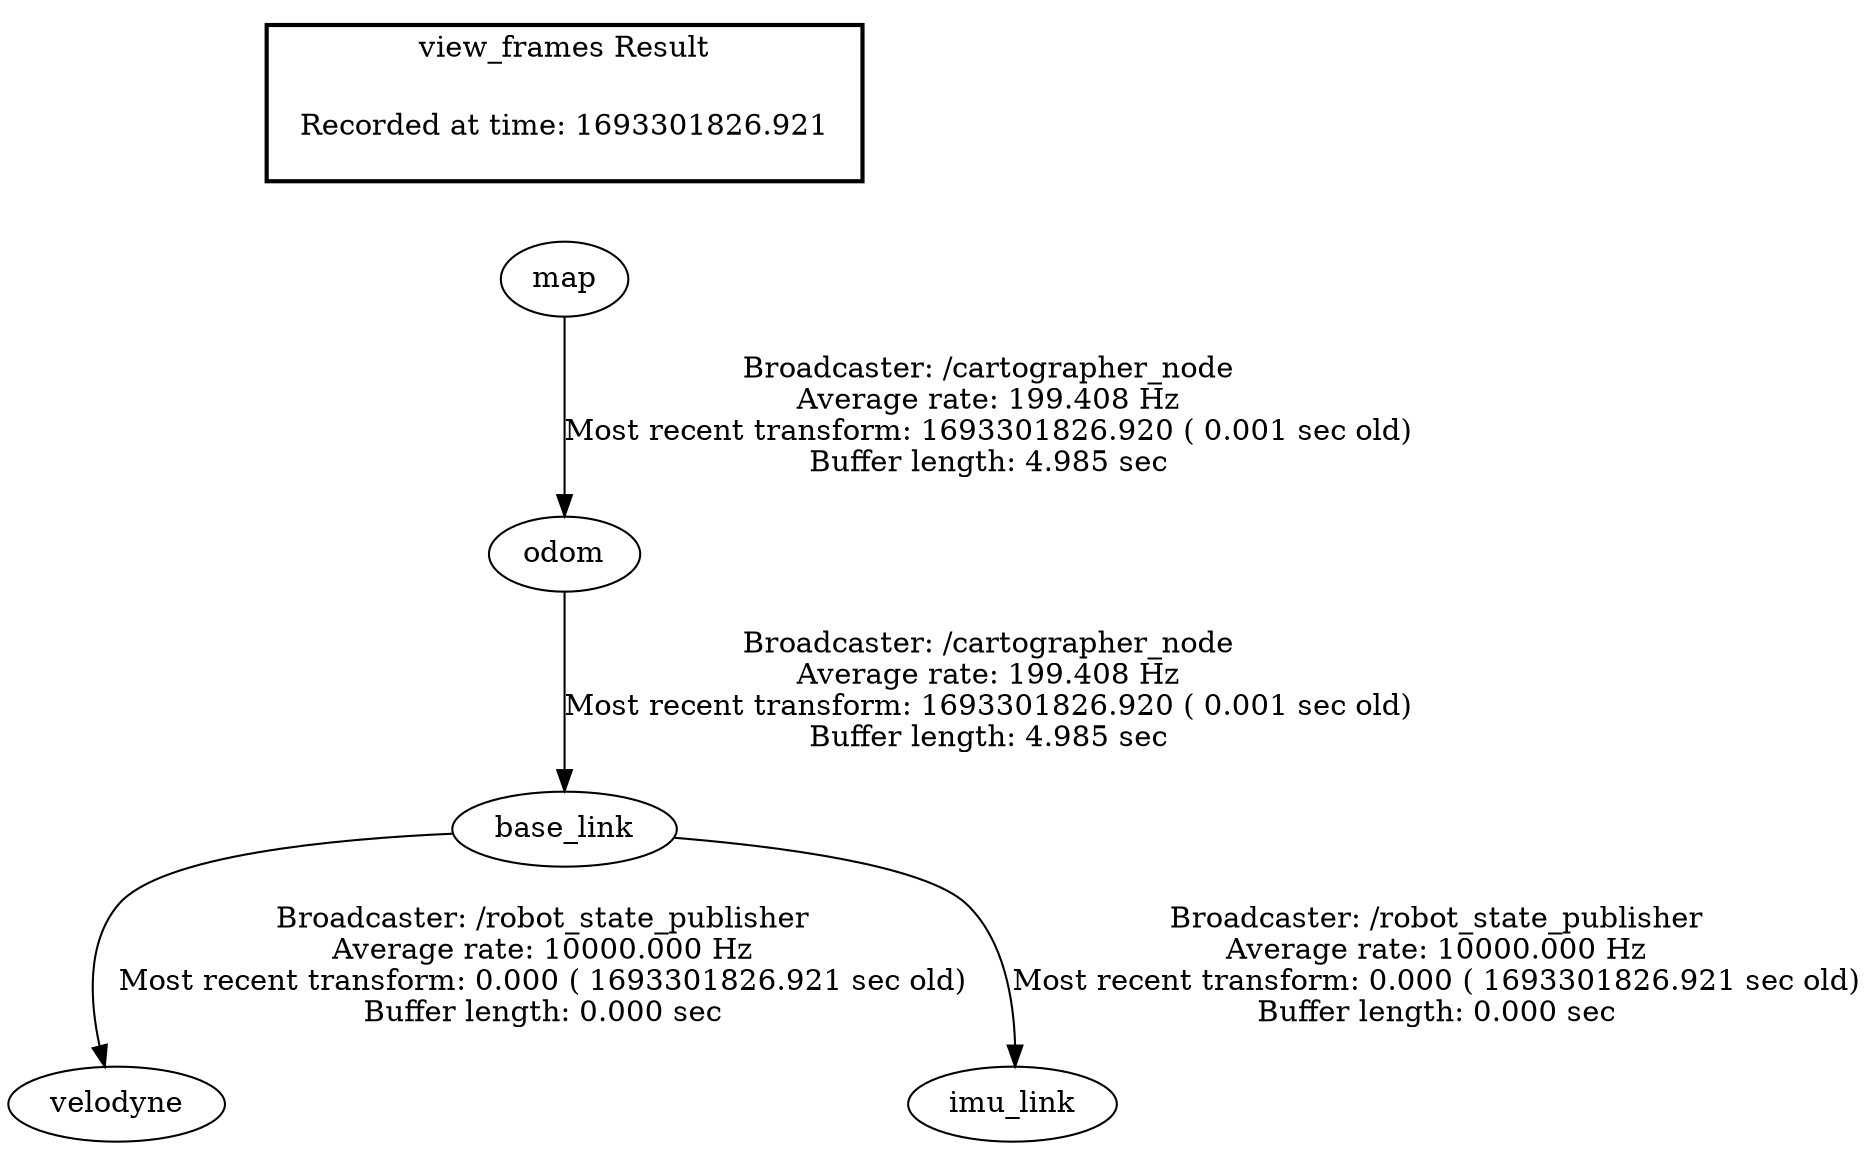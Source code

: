 digraph G {
"base_link" -> "velodyne"[label="Broadcaster: /robot_state_publisher\nAverage rate: 10000.000 Hz\nMost recent transform: 0.000 ( 1693301826.921 sec old)\nBuffer length: 0.000 sec\n"];
"odom" -> "base_link"[label="Broadcaster: /cartographer_node\nAverage rate: 199.408 Hz\nMost recent transform: 1693301826.920 ( 0.001 sec old)\nBuffer length: 4.985 sec\n"];
"base_link" -> "imu_link"[label="Broadcaster: /robot_state_publisher\nAverage rate: 10000.000 Hz\nMost recent transform: 0.000 ( 1693301826.921 sec old)\nBuffer length: 0.000 sec\n"];
"map" -> "odom"[label="Broadcaster: /cartographer_node\nAverage rate: 199.408 Hz\nMost recent transform: 1693301826.920 ( 0.001 sec old)\nBuffer length: 4.985 sec\n"];
edge [style=invis];
 subgraph cluster_legend { style=bold; color=black; label ="view_frames Result";
"Recorded at time: 1693301826.921"[ shape=plaintext ] ;
 }->"map";
}